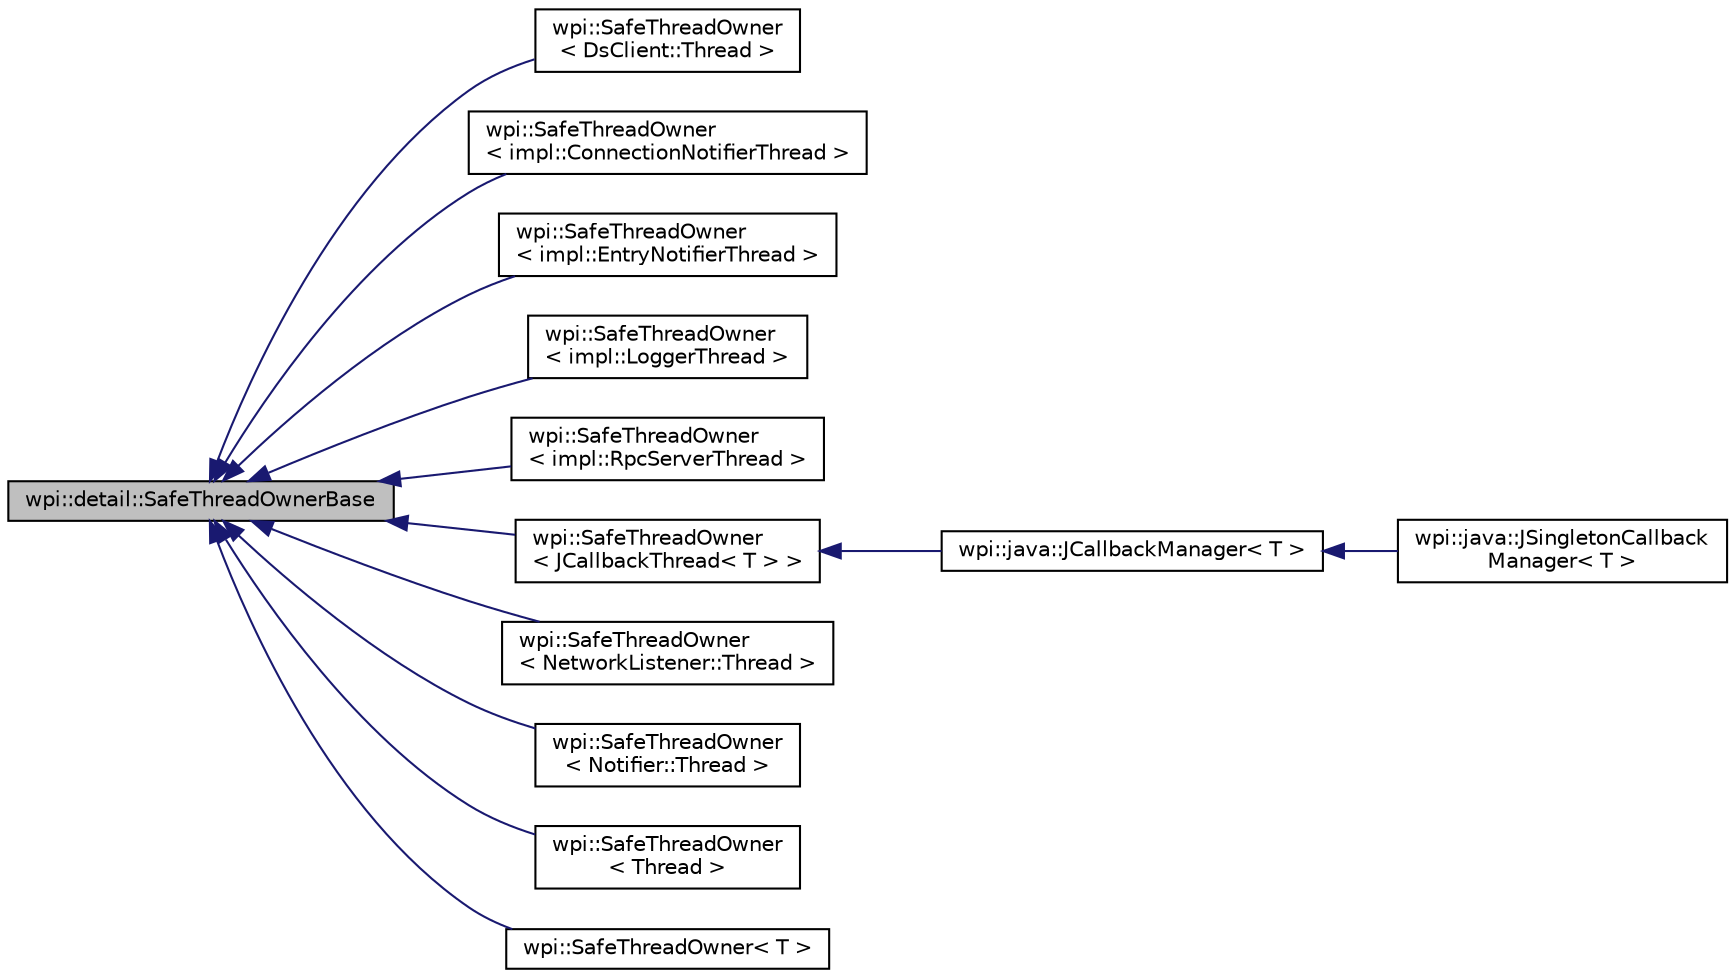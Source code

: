 digraph "wpi::detail::SafeThreadOwnerBase"
{
  edge [fontname="Helvetica",fontsize="10",labelfontname="Helvetica",labelfontsize="10"];
  node [fontname="Helvetica",fontsize="10",shape=record];
  rankdir="LR";
  Node1 [label="wpi::detail::SafeThreadOwnerBase",height=0.2,width=0.4,color="black", fillcolor="grey75", style="filled", fontcolor="black"];
  Node1 -> Node2 [dir="back",color="midnightblue",fontsize="10",style="solid",fontname="Helvetica"];
  Node2 [label="wpi::SafeThreadOwner\l\< DsClient::Thread \>",height=0.2,width=0.4,color="black", fillcolor="white", style="filled",URL="$classwpi_1_1SafeThreadOwner.html"];
  Node1 -> Node3 [dir="back",color="midnightblue",fontsize="10",style="solid",fontname="Helvetica"];
  Node3 [label="wpi::SafeThreadOwner\l\< impl::ConnectionNotifierThread \>",height=0.2,width=0.4,color="black", fillcolor="white", style="filled",URL="$classwpi_1_1SafeThreadOwner.html"];
  Node1 -> Node4 [dir="back",color="midnightblue",fontsize="10",style="solid",fontname="Helvetica"];
  Node4 [label="wpi::SafeThreadOwner\l\< impl::EntryNotifierThread \>",height=0.2,width=0.4,color="black", fillcolor="white", style="filled",URL="$classwpi_1_1SafeThreadOwner.html"];
  Node1 -> Node5 [dir="back",color="midnightblue",fontsize="10",style="solid",fontname="Helvetica"];
  Node5 [label="wpi::SafeThreadOwner\l\< impl::LoggerThread \>",height=0.2,width=0.4,color="black", fillcolor="white", style="filled",URL="$classwpi_1_1SafeThreadOwner.html"];
  Node1 -> Node6 [dir="back",color="midnightblue",fontsize="10",style="solid",fontname="Helvetica"];
  Node6 [label="wpi::SafeThreadOwner\l\< impl::RpcServerThread \>",height=0.2,width=0.4,color="black", fillcolor="white", style="filled",URL="$classwpi_1_1SafeThreadOwner.html"];
  Node1 -> Node7 [dir="back",color="midnightblue",fontsize="10",style="solid",fontname="Helvetica"];
  Node7 [label="wpi::SafeThreadOwner\l\< JCallbackThread\< T \> \>",height=0.2,width=0.4,color="black", fillcolor="white", style="filled",URL="$classwpi_1_1SafeThreadOwner.html"];
  Node7 -> Node8 [dir="back",color="midnightblue",fontsize="10",style="solid",fontname="Helvetica"];
  Node8 [label="wpi::java::JCallbackManager\< T \>",height=0.2,width=0.4,color="black", fillcolor="white", style="filled",URL="$classwpi_1_1java_1_1JCallbackManager.html"];
  Node8 -> Node9 [dir="back",color="midnightblue",fontsize="10",style="solid",fontname="Helvetica"];
  Node9 [label="wpi::java::JSingletonCallback\lManager\< T \>",height=0.2,width=0.4,color="black", fillcolor="white", style="filled",URL="$classwpi_1_1java_1_1JSingletonCallbackManager.html"];
  Node1 -> Node10 [dir="back",color="midnightblue",fontsize="10",style="solid",fontname="Helvetica"];
  Node10 [label="wpi::SafeThreadOwner\l\< NetworkListener::Thread \>",height=0.2,width=0.4,color="black", fillcolor="white", style="filled",URL="$classwpi_1_1SafeThreadOwner.html"];
  Node1 -> Node11 [dir="back",color="midnightblue",fontsize="10",style="solid",fontname="Helvetica"];
  Node11 [label="wpi::SafeThreadOwner\l\< Notifier::Thread \>",height=0.2,width=0.4,color="black", fillcolor="white", style="filled",URL="$classwpi_1_1SafeThreadOwner.html"];
  Node1 -> Node12 [dir="back",color="midnightblue",fontsize="10",style="solid",fontname="Helvetica"];
  Node12 [label="wpi::SafeThreadOwner\l\< Thread \>",height=0.2,width=0.4,color="black", fillcolor="white", style="filled",URL="$classwpi_1_1SafeThreadOwner.html"];
  Node1 -> Node13 [dir="back",color="midnightblue",fontsize="10",style="solid",fontname="Helvetica"];
  Node13 [label="wpi::SafeThreadOwner\< T \>",height=0.2,width=0.4,color="black", fillcolor="white", style="filled",URL="$classwpi_1_1SafeThreadOwner.html"];
}

